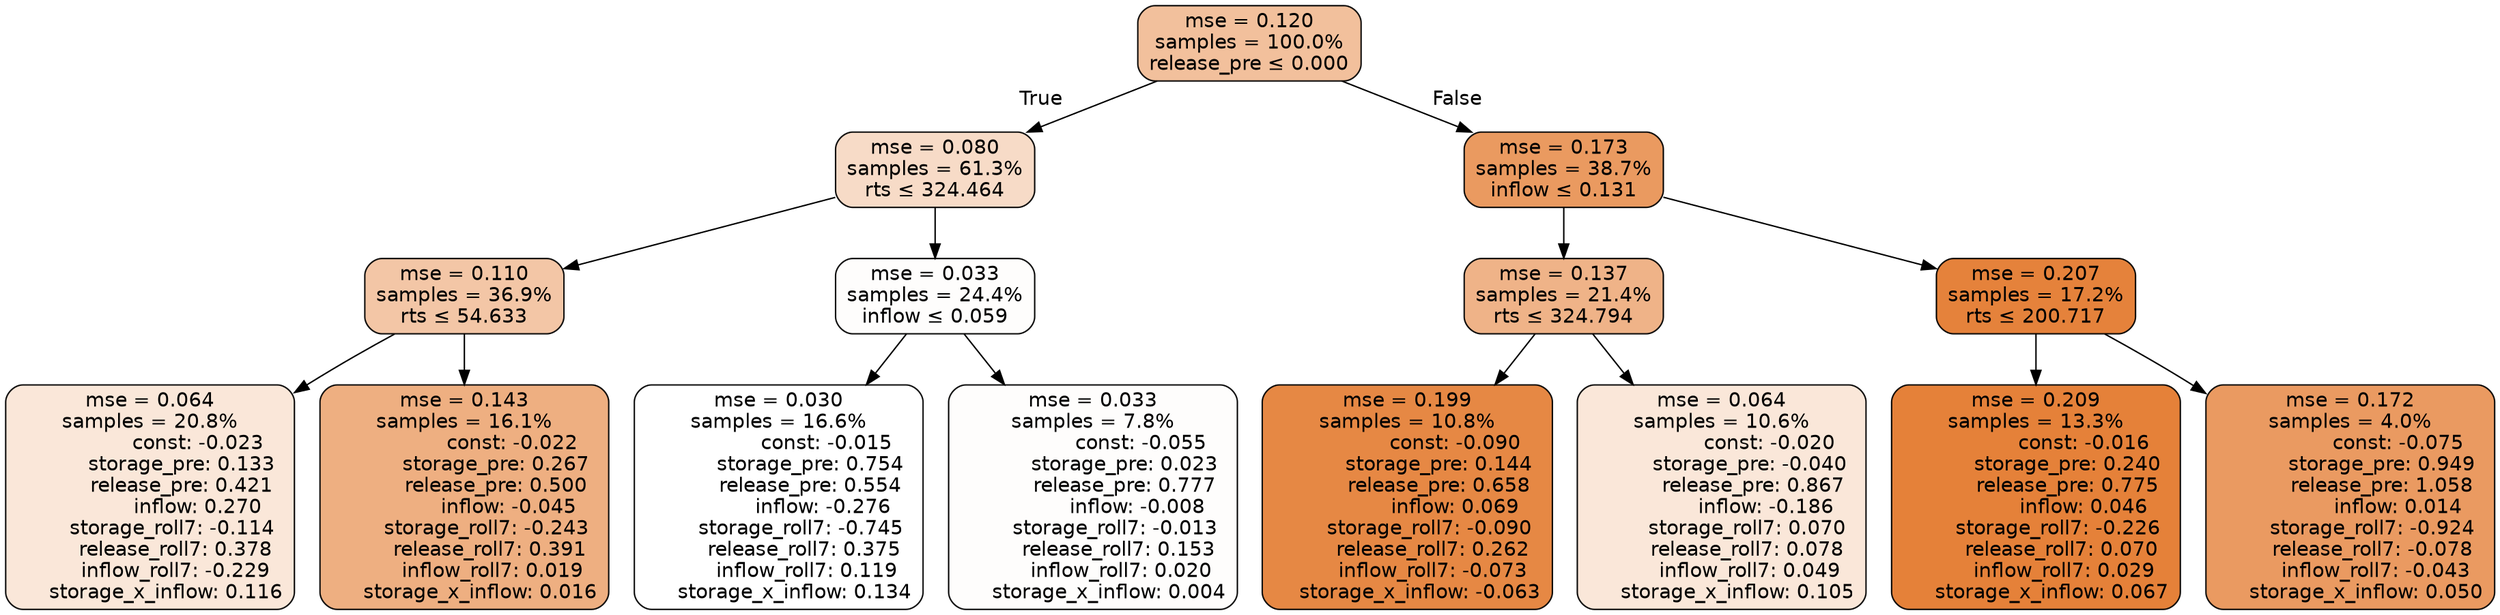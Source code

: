 digraph tree {
bgcolor="transparent"
node [shape=rectangle, style="filled, rounded", color="black", fontname=helvetica] ;
edge [fontname=helvetica] ;
	"0" [label="mse = 0.120
samples = 100.0%
release_pre &le; 0.000", fillcolor="#f2c09c"]
	"1" [label="mse = 0.080
samples = 61.3%
rts &le; 324.464", fillcolor="#f7dbc7"]
	"2" [label="mse = 0.110
samples = 36.9%
rts &le; 54.633", fillcolor="#f3c6a6"]
	"3" [label="mse = 0.064
samples = 20.8%
               const: -0.023
          storage_pre: 0.133
          release_pre: 0.421
               inflow: 0.270
       storage_roll7: -0.114
        release_roll7: 0.378
        inflow_roll7: -0.229
     storage_x_inflow: 0.116", fillcolor="#fae7d9"]
	"4" [label="mse = 0.143
samples = 16.1%
               const: -0.022
          storage_pre: 0.267
          release_pre: 0.500
              inflow: -0.045
       storage_roll7: -0.243
        release_roll7: 0.391
         inflow_roll7: 0.019
     storage_x_inflow: 0.016", fillcolor="#eeaf81"]
	"5" [label="mse = 0.033
samples = 24.4%
inflow &le; 0.059", fillcolor="#fefdfc"]
	"6" [label="mse = 0.030
samples = 16.6%
               const: -0.015
          storage_pre: 0.754
          release_pre: 0.554
              inflow: -0.276
       storage_roll7: -0.745
        release_roll7: 0.375
         inflow_roll7: 0.119
     storage_x_inflow: 0.134", fillcolor="#ffffff"]
	"7" [label="mse = 0.033
samples = 7.8%
               const: -0.055
          storage_pre: 0.023
          release_pre: 0.777
              inflow: -0.008
       storage_roll7: -0.013
        release_roll7: 0.153
         inflow_roll7: 0.020
     storage_x_inflow: 0.004", fillcolor="#fefdfc"]
	"8" [label="mse = 0.173
samples = 38.7%
inflow &le; 0.131", fillcolor="#ea9a60"]
	"9" [label="mse = 0.137
samples = 21.4%
rts &le; 324.794", fillcolor="#efb388"]
	"10" [label="mse = 0.199
samples = 10.8%
               const: -0.090
          storage_pre: 0.144
          release_pre: 0.658
               inflow: 0.069
       storage_roll7: -0.090
        release_roll7: 0.262
        inflow_roll7: -0.073
    storage_x_inflow: -0.063", fillcolor="#e68844"]
	"11" [label="mse = 0.064
samples = 10.6%
               const: -0.020
         storage_pre: -0.040
          release_pre: 0.867
              inflow: -0.186
        storage_roll7: 0.070
        release_roll7: 0.078
         inflow_roll7: 0.049
     storage_x_inflow: 0.105", fillcolor="#fae7d9"]
	"12" [label="mse = 0.207
samples = 17.2%
rts &le; 200.717", fillcolor="#e5823b"]
	"13" [label="mse = 0.209
samples = 13.3%
               const: -0.016
          storage_pre: 0.240
          release_pre: 0.775
               inflow: 0.046
       storage_roll7: -0.226
        release_roll7: 0.070
         inflow_roll7: 0.029
     storage_x_inflow: 0.067", fillcolor="#e58139"]
	"14" [label="mse = 0.172
samples = 4.0%
               const: -0.075
          storage_pre: 0.949
          release_pre: 1.058
               inflow: 0.014
       storage_roll7: -0.924
       release_roll7: -0.078
        inflow_roll7: -0.043
     storage_x_inflow: 0.050", fillcolor="#ea9a61"]

	"0" -> "1" [labeldistance=2.5, labelangle=45, headlabel="True"]
	"1" -> "2"
	"2" -> "3"
	"2" -> "4"
	"1" -> "5"
	"5" -> "6"
	"5" -> "7"
	"0" -> "8" [labeldistance=2.5, labelangle=-45, headlabel="False"]
	"8" -> "9"
	"9" -> "10"
	"9" -> "11"
	"8" -> "12"
	"12" -> "13"
	"12" -> "14"
}